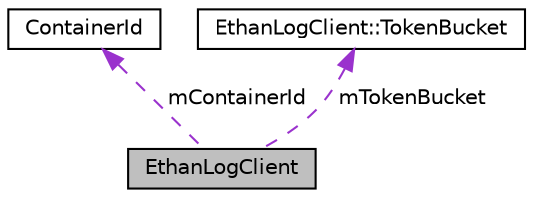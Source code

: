 digraph "EthanLogClient"
{
 // LATEX_PDF_SIZE
  edge [fontname="Helvetica",fontsize="10",labelfontname="Helvetica",labelfontsize="10"];
  node [fontname="Helvetica",fontsize="10",shape=record];
  Node1 [label="EthanLogClient",height=0.2,width=0.4,color="black", fillcolor="grey75", style="filled", fontcolor="black",tooltip=" "];
  Node2 -> Node1 [dir="back",color="darkorchid3",fontsize="10",style="dashed",label=" mContainerId" ,fontname="Helvetica"];
  Node2 [label="ContainerId",height=0.2,width=0.4,color="black", fillcolor="white", style="filled",URL="$classContainerId.html",tooltip="A wrapper around a std::string, used to add some type definition to to an id and also to sanity check..."];
  Node3 -> Node1 [dir="back",color="darkorchid3",fontsize="10",style="dashed",label=" mTokenBucket" ,fontname="Helvetica"];
  Node3 [label="EthanLogClient::TokenBucket",height=0.2,width=0.4,color="black", fillcolor="white", style="filled",URL="$structEthanLogClient_1_1TokenBucket.html",tooltip=" "];
}
